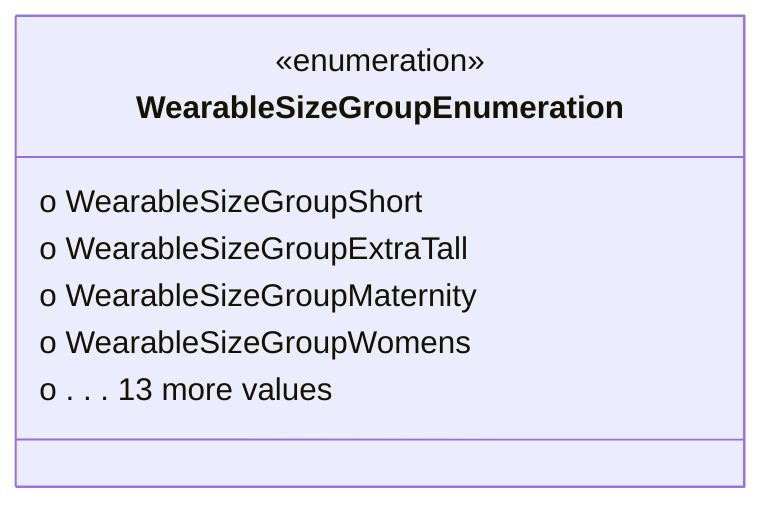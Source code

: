 classDiagram
  class WearableSizeGroupEnumeration {
<<enumeration>>
  o WearableSizeGroupShort
  o WearableSizeGroupExtraTall
  o WearableSizeGroupMaternity
  o WearableSizeGroupWomens
  o . . . 13 more values
 }